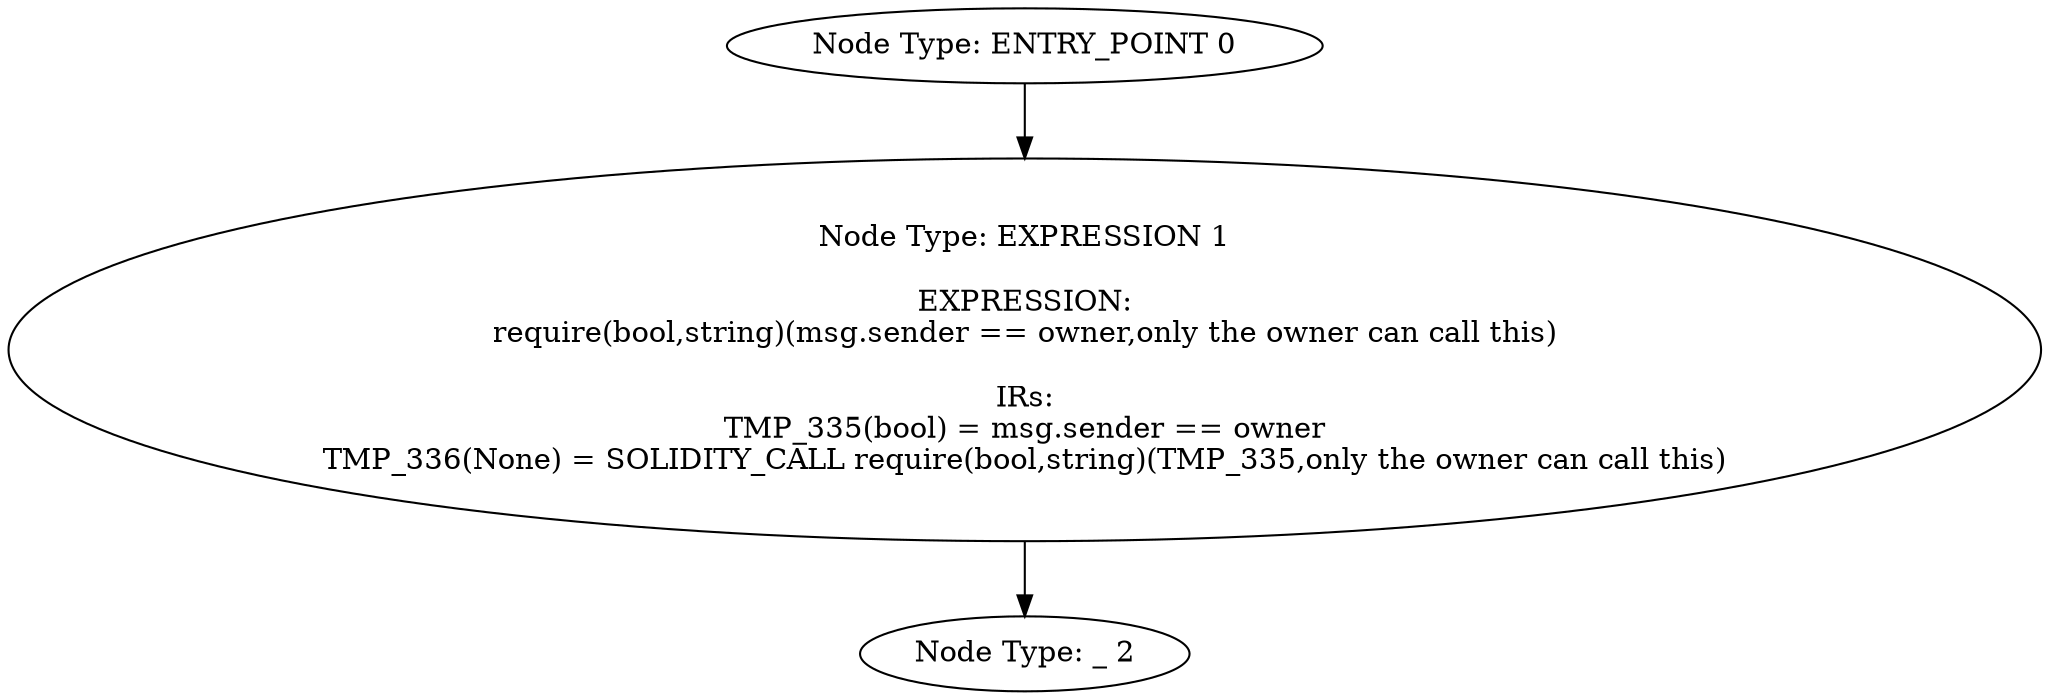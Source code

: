 digraph{
0[label="Node Type: ENTRY_POINT 0
"];
0->1;
1[label="Node Type: EXPRESSION 1

EXPRESSION:
require(bool,string)(msg.sender == owner,only the owner can call this)

IRs:
TMP_335(bool) = msg.sender == owner
TMP_336(None) = SOLIDITY_CALL require(bool,string)(TMP_335,only the owner can call this)"];
1->2;
2[label="Node Type: _ 2
"];
}
